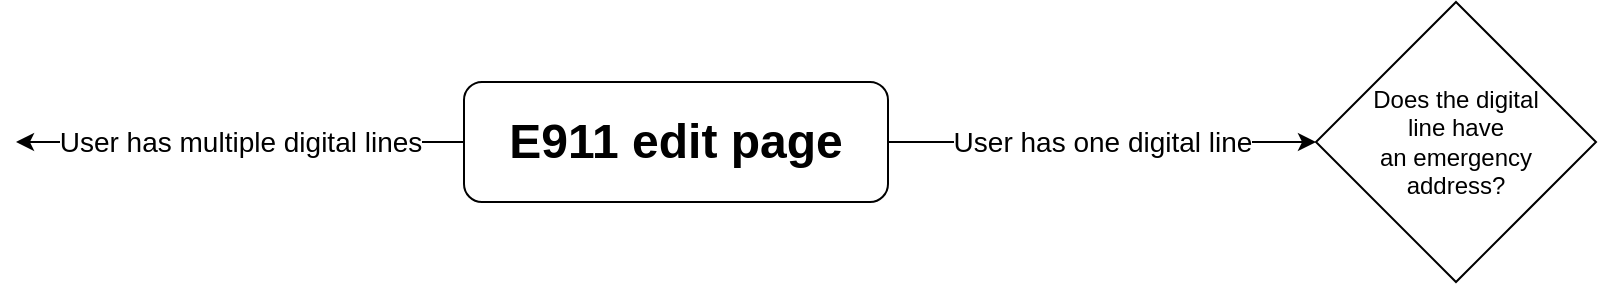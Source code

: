<mxfile version="15.3.7" type="github">
  <diagram name="Page-1" id="52a04d89-c75d-2922-d76d-85b35f80e030">
    <mxGraphModel dx="1186" dy="614" grid="1" gridSize="10" guides="1" tooltips="1" connect="1" arrows="1" fold="1" page="1" pageScale="1" pageWidth="1100" pageHeight="850" background="none" math="0" shadow="0">
      <root>
        <mxCell id="0" />
        <mxCell id="1" parent="0" />
        <mxCell id="MsJNrBAZX4rdSZ-EI3os-1" value="&lt;b&gt;&lt;font style=&quot;font-size: 24px&quot;&gt;E911 edit page&lt;/font&gt;&lt;/b&gt;" style="rounded=1;whiteSpace=wrap;html=1;" vertex="1" parent="1">
          <mxGeometry x="444" y="120" width="212" height="60" as="geometry" />
        </mxCell>
        <mxCell id="MsJNrBAZX4rdSZ-EI3os-2" value="" style="endArrow=classic;html=1;exitX=1;exitY=0.5;exitDx=0;exitDy=0;entryX=0;entryY=0.5;entryDx=0;entryDy=0;" edge="1" parent="1" source="MsJNrBAZX4rdSZ-EI3os-1" target="MsJNrBAZX4rdSZ-EI3os-7">
          <mxGeometry relative="1" as="geometry">
            <mxPoint x="500" y="390" as="sourcePoint" />
            <mxPoint x="890" y="150" as="targetPoint" />
          </mxGeometry>
        </mxCell>
        <mxCell id="MsJNrBAZX4rdSZ-EI3os-3" value="&lt;font style=&quot;font-size: 14px&quot;&gt;User has one digital line&lt;/font&gt;" style="edgeLabel;resizable=0;html=1;align=center;verticalAlign=middle;" connectable="0" vertex="1" parent="MsJNrBAZX4rdSZ-EI3os-2">
          <mxGeometry relative="1" as="geometry" />
        </mxCell>
        <mxCell id="MsJNrBAZX4rdSZ-EI3os-4" value="" style="endArrow=classic;html=1;exitX=0;exitY=0.5;exitDx=0;exitDy=0;" edge="1" parent="1" source="MsJNrBAZX4rdSZ-EI3os-1">
          <mxGeometry relative="1" as="geometry">
            <mxPoint x="400" y="200" as="sourcePoint" />
            <mxPoint x="220" y="150" as="targetPoint" />
          </mxGeometry>
        </mxCell>
        <mxCell id="MsJNrBAZX4rdSZ-EI3os-5" value="&lt;font style=&quot;font-size: 14px&quot;&gt;User has multiple digital lines&lt;/font&gt;" style="edgeLabel;resizable=0;html=1;align=center;verticalAlign=middle;" connectable="0" vertex="1" parent="MsJNrBAZX4rdSZ-EI3os-4">
          <mxGeometry relative="1" as="geometry" />
        </mxCell>
        <mxCell id="MsJNrBAZX4rdSZ-EI3os-7" value="Does the digital&lt;br&gt;line have&lt;br&gt;an emergency&lt;br&gt;address?" style="rhombus;whiteSpace=wrap;html=1;" vertex="1" parent="1">
          <mxGeometry x="870" y="80" width="140" height="140" as="geometry" />
        </mxCell>
      </root>
    </mxGraphModel>
  </diagram>
</mxfile>
